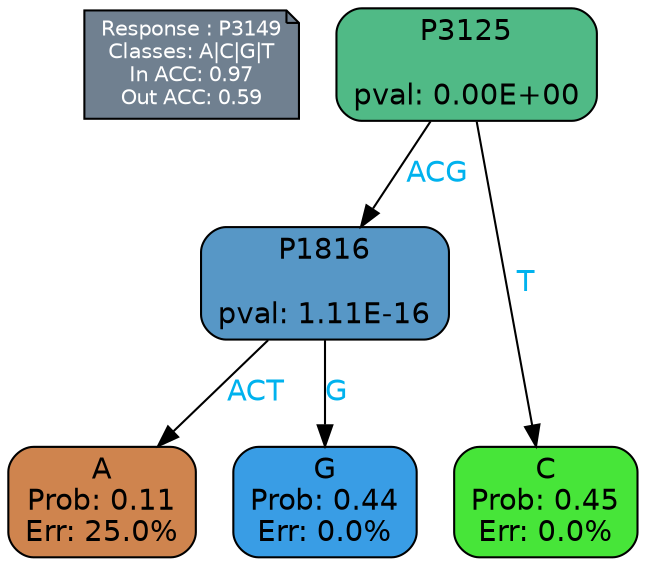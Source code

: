 digraph Tree {
node [shape=box, style="filled, rounded", color="black", fontname=helvetica] ;
graph [ranksep=equally, splines=polylines, bgcolor=transparent, dpi=600] ;
edge [fontname=helvetica] ;
LEGEND [label="Response : P3149
Classes: A|C|G|T
In ACC: 0.97
Out ACC: 0.59
",shape=note,align=left,style=filled,fillcolor="slategray",fontcolor="white",fontsize=10];1 [label="P3125

pval: 0.00E+00", fillcolor="#50ba86"] ;
2 [label="P1816

pval: 1.11E-16", fillcolor="#5797c6"] ;
3 [label="A
Prob: 0.11
Err: 25.0%", fillcolor="#cf844e"] ;
4 [label="G
Prob: 0.44
Err: 0.0%", fillcolor="#399de5"] ;
5 [label="C
Prob: 0.45
Err: 0.0%", fillcolor="#47e539"] ;
1 -> 2 [label="ACG",fontcolor=deepskyblue2] ;
1 -> 5 [label="T",fontcolor=deepskyblue2] ;
2 -> 3 [label="ACT",fontcolor=deepskyblue2] ;
2 -> 4 [label="G",fontcolor=deepskyblue2] ;
{rank = same; 3;4;5;}{rank = same; LEGEND;1;}}